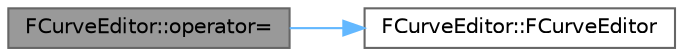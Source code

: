 digraph "FCurveEditor::operator="
{
 // INTERACTIVE_SVG=YES
 // LATEX_PDF_SIZE
  bgcolor="transparent";
  edge [fontname=Helvetica,fontsize=10,labelfontname=Helvetica,labelfontsize=10];
  node [fontname=Helvetica,fontsize=10,shape=box,height=0.2,width=0.4];
  rankdir="LR";
  Node1 [id="Node000001",label="FCurveEditor::operator=",height=0.2,width=0.4,color="gray40", fillcolor="grey60", style="filled", fontcolor="black",tooltip=" "];
  Node1 -> Node2 [id="edge1_Node000001_Node000002",color="steelblue1",style="solid",tooltip=" "];
  Node2 [id="Node000002",label="FCurveEditor::FCurveEditor",height=0.2,width=0.4,color="grey40", fillcolor="white", style="filled",URL="$da/dcc/classFCurveEditor.html#ae230d54d01d96313b7cd5e4b80e79d90",tooltip="Constructor."];
}
